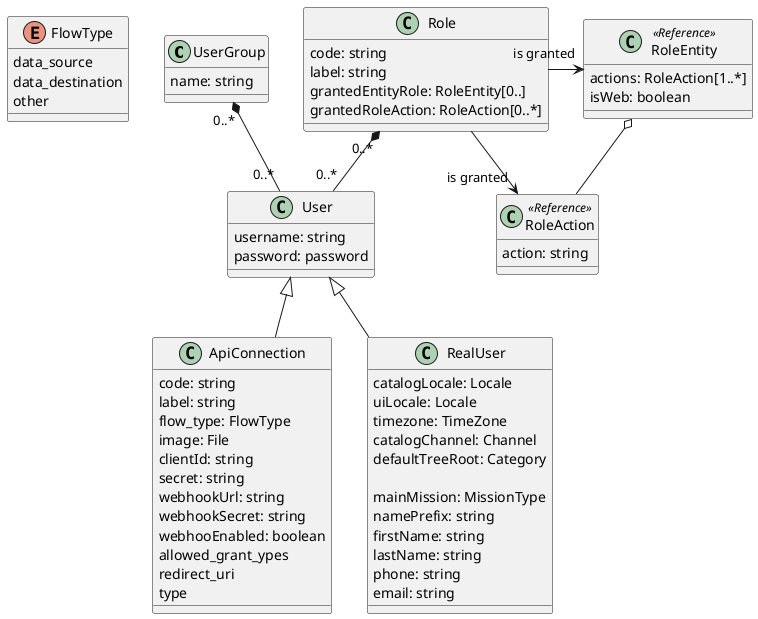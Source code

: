 @startuml PIM security model

together {

' oro_user

    class UserGroup {
        name: string
    }

    class User { 
        username: string
        password: password
    }

    class ApiConnection {
        code: string 
        label: string
        flow_type: FlowType
        'presentation
        image: File
        clientId: string
        secret: string
        webhookUrl: string
        webhookSecret: string
        webhooEnabled: boolean
        'todo 
        allowed_grant_ypes
        redirect_uri
        type
    }

    enum FlowType { 
        data_source
        data_destination
        other
    }

    class RealUser {
        catalogLocale: Locale
        uiLocale: Locale
        timezone: TimeZone
        catalogChannel: Channel
        defaultTreeRoot: Category

        mainMission: MissionType
        namePrefix: string
        firstName: string
        lastName: string
        phone: string
        email: string
    }

    User <|-- ApiConnection
    User <|-- RealUser

    UserGroup "0..*" *-- "0..*" User

    class Role {
        code: string
        label: string
        'Application ensures no overlapping
        grantedEntityRole: RoleEntity[0..]
        grantedRoleAction: RoleAction[0..*]

    }

    Role "0..*" *-- "0..*" User
    Role -> "is granted" RoleEntity
    Role -> "is granted" RoleAction

    together {
        class RoleEntity  <<Reference>> {
            actions: RoleAction[1..*]
            isWeb: boolean
        }

        class RoleAction  <<Reference>> {
            action: string
        }

    }

    RoleEntity o-- RoleAction

}



@enduml